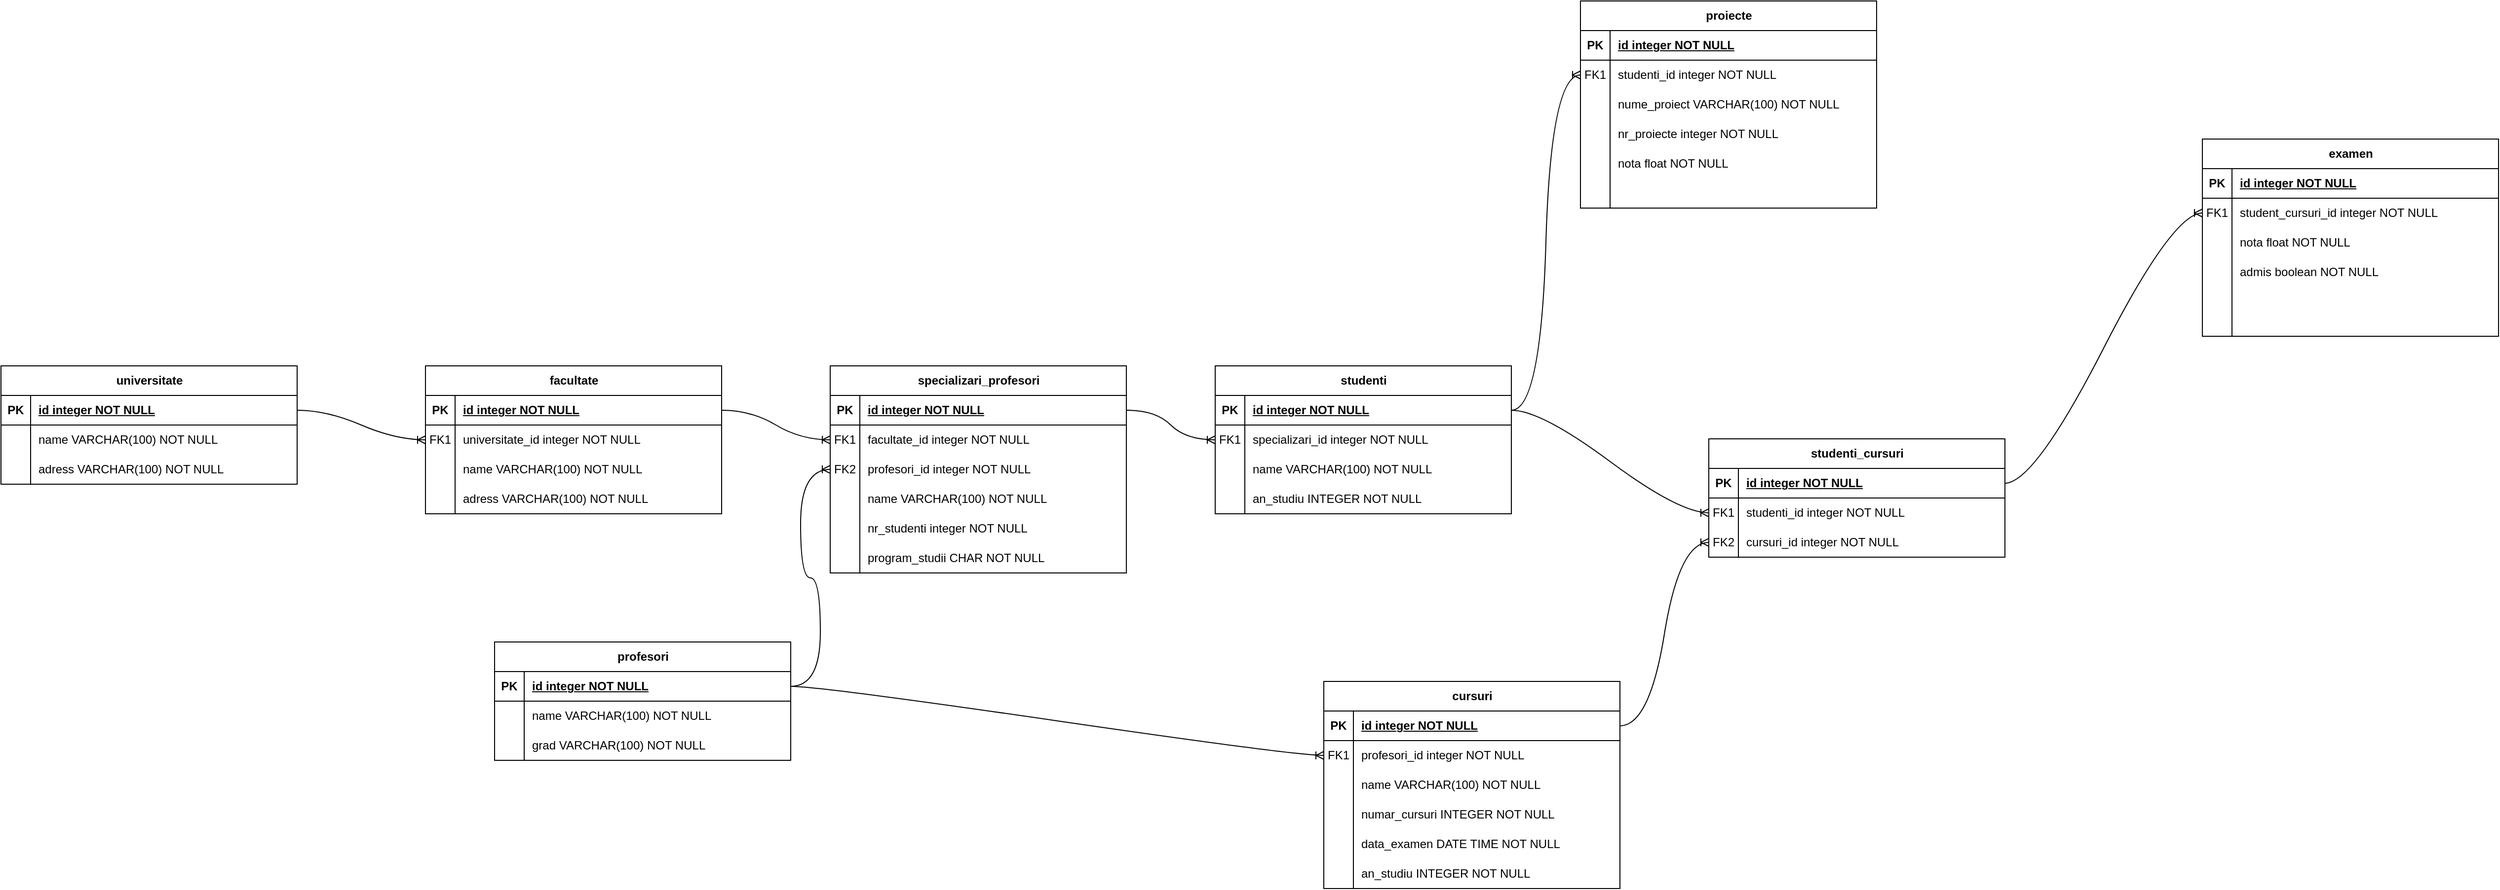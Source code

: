 <mxfile version="22.1.4" type="github">
  <diagram name="Pagină-1" id="HD9la-1w4ieyL6I3qe1o">
    <mxGraphModel dx="2049" dy="1129" grid="1" gridSize="10" guides="1" tooltips="1" connect="1" arrows="1" fold="1" page="1" pageScale="1" pageWidth="827" pageHeight="1169" math="0" shadow="0">
      <root>
        <mxCell id="0" />
        <mxCell id="1" parent="0" />
        <mxCell id="ZjDeJc39Fk4sKMjXlhCJ-14" value="universitate" style="shape=table;startSize=30;container=1;collapsible=1;childLayout=tableLayout;fixedRows=1;rowLines=0;fontStyle=1;align=center;resizeLast=1;html=1;" vertex="1" parent="1">
          <mxGeometry x="80" y="390" width="300" height="120" as="geometry" />
        </mxCell>
        <mxCell id="ZjDeJc39Fk4sKMjXlhCJ-15" value="" style="shape=tableRow;horizontal=0;startSize=0;swimlaneHead=0;swimlaneBody=0;fillColor=none;collapsible=0;dropTarget=0;points=[[0,0.5],[1,0.5]];portConstraint=eastwest;top=0;left=0;right=0;bottom=1;" vertex="1" parent="ZjDeJc39Fk4sKMjXlhCJ-14">
          <mxGeometry y="30" width="300" height="30" as="geometry" />
        </mxCell>
        <mxCell id="ZjDeJc39Fk4sKMjXlhCJ-16" value="PK" style="shape=partialRectangle;connectable=0;fillColor=none;top=0;left=0;bottom=0;right=0;fontStyle=1;overflow=hidden;whiteSpace=wrap;html=1;" vertex="1" parent="ZjDeJc39Fk4sKMjXlhCJ-15">
          <mxGeometry width="30" height="30" as="geometry">
            <mxRectangle width="30" height="30" as="alternateBounds" />
          </mxGeometry>
        </mxCell>
        <mxCell id="ZjDeJc39Fk4sKMjXlhCJ-17" value="id integer NOT NULL" style="shape=partialRectangle;connectable=0;fillColor=none;top=0;left=0;bottom=0;right=0;align=left;spacingLeft=6;fontStyle=5;overflow=hidden;whiteSpace=wrap;html=1;" vertex="1" parent="ZjDeJc39Fk4sKMjXlhCJ-15">
          <mxGeometry x="30" width="270" height="30" as="geometry">
            <mxRectangle width="270" height="30" as="alternateBounds" />
          </mxGeometry>
        </mxCell>
        <mxCell id="ZjDeJc39Fk4sKMjXlhCJ-18" value="" style="shape=tableRow;horizontal=0;startSize=0;swimlaneHead=0;swimlaneBody=0;fillColor=none;collapsible=0;dropTarget=0;points=[[0,0.5],[1,0.5]];portConstraint=eastwest;top=0;left=0;right=0;bottom=0;" vertex="1" parent="ZjDeJc39Fk4sKMjXlhCJ-14">
          <mxGeometry y="60" width="300" height="30" as="geometry" />
        </mxCell>
        <mxCell id="ZjDeJc39Fk4sKMjXlhCJ-19" value="" style="shape=partialRectangle;connectable=0;fillColor=none;top=0;left=0;bottom=0;right=0;editable=1;overflow=hidden;whiteSpace=wrap;html=1;" vertex="1" parent="ZjDeJc39Fk4sKMjXlhCJ-18">
          <mxGeometry width="30" height="30" as="geometry">
            <mxRectangle width="30" height="30" as="alternateBounds" />
          </mxGeometry>
        </mxCell>
        <mxCell id="ZjDeJc39Fk4sKMjXlhCJ-20" value="name VARCHAR(100) NOT NULL" style="shape=partialRectangle;connectable=0;fillColor=none;top=0;left=0;bottom=0;right=0;align=left;spacingLeft=6;overflow=hidden;whiteSpace=wrap;html=1;" vertex="1" parent="ZjDeJc39Fk4sKMjXlhCJ-18">
          <mxGeometry x="30" width="270" height="30" as="geometry">
            <mxRectangle width="270" height="30" as="alternateBounds" />
          </mxGeometry>
        </mxCell>
        <mxCell id="ZjDeJc39Fk4sKMjXlhCJ-21" value="" style="shape=tableRow;horizontal=0;startSize=0;swimlaneHead=0;swimlaneBody=0;fillColor=none;collapsible=0;dropTarget=0;points=[[0,0.5],[1,0.5]];portConstraint=eastwest;top=0;left=0;right=0;bottom=0;" vertex="1" parent="ZjDeJc39Fk4sKMjXlhCJ-14">
          <mxGeometry y="90" width="300" height="30" as="geometry" />
        </mxCell>
        <mxCell id="ZjDeJc39Fk4sKMjXlhCJ-22" value="" style="shape=partialRectangle;connectable=0;fillColor=none;top=0;left=0;bottom=0;right=0;editable=1;overflow=hidden;whiteSpace=wrap;html=1;" vertex="1" parent="ZjDeJc39Fk4sKMjXlhCJ-21">
          <mxGeometry width="30" height="30" as="geometry">
            <mxRectangle width="30" height="30" as="alternateBounds" />
          </mxGeometry>
        </mxCell>
        <mxCell id="ZjDeJc39Fk4sKMjXlhCJ-23" value="adress VARCHAR(100) NOT NULL" style="shape=partialRectangle;connectable=0;fillColor=none;top=0;left=0;bottom=0;right=0;align=left;spacingLeft=6;overflow=hidden;whiteSpace=wrap;html=1;" vertex="1" parent="ZjDeJc39Fk4sKMjXlhCJ-21">
          <mxGeometry x="30" width="270" height="30" as="geometry">
            <mxRectangle width="270" height="30" as="alternateBounds" />
          </mxGeometry>
        </mxCell>
        <mxCell id="ZjDeJc39Fk4sKMjXlhCJ-80" value="facultate" style="shape=table;startSize=30;container=1;collapsible=1;childLayout=tableLayout;fixedRows=1;rowLines=0;fontStyle=1;align=center;resizeLast=1;html=1;" vertex="1" parent="1">
          <mxGeometry x="510" y="390" width="300" height="150" as="geometry" />
        </mxCell>
        <mxCell id="ZjDeJc39Fk4sKMjXlhCJ-81" value="" style="shape=tableRow;horizontal=0;startSize=0;swimlaneHead=0;swimlaneBody=0;fillColor=none;collapsible=0;dropTarget=0;points=[[0,0.5],[1,0.5]];portConstraint=eastwest;top=0;left=0;right=0;bottom=1;" vertex="1" parent="ZjDeJc39Fk4sKMjXlhCJ-80">
          <mxGeometry y="30" width="300" height="30" as="geometry" />
        </mxCell>
        <mxCell id="ZjDeJc39Fk4sKMjXlhCJ-82" value="PK" style="shape=partialRectangle;connectable=0;fillColor=none;top=0;left=0;bottom=0;right=0;fontStyle=1;overflow=hidden;whiteSpace=wrap;html=1;" vertex="1" parent="ZjDeJc39Fk4sKMjXlhCJ-81">
          <mxGeometry width="30" height="30" as="geometry">
            <mxRectangle width="30" height="30" as="alternateBounds" />
          </mxGeometry>
        </mxCell>
        <mxCell id="ZjDeJc39Fk4sKMjXlhCJ-83" value="id integer NOT NULL" style="shape=partialRectangle;connectable=0;fillColor=none;top=0;left=0;bottom=0;right=0;align=left;spacingLeft=6;fontStyle=5;overflow=hidden;whiteSpace=wrap;html=1;" vertex="1" parent="ZjDeJc39Fk4sKMjXlhCJ-81">
          <mxGeometry x="30" width="270" height="30" as="geometry">
            <mxRectangle width="270" height="30" as="alternateBounds" />
          </mxGeometry>
        </mxCell>
        <mxCell id="ZjDeJc39Fk4sKMjXlhCJ-84" value="" style="shape=tableRow;horizontal=0;startSize=0;swimlaneHead=0;swimlaneBody=0;fillColor=none;collapsible=0;dropTarget=0;points=[[0,0.5],[1,0.5]];portConstraint=eastwest;top=0;left=0;right=0;bottom=0;" vertex="1" parent="ZjDeJc39Fk4sKMjXlhCJ-80">
          <mxGeometry y="60" width="300" height="30" as="geometry" />
        </mxCell>
        <mxCell id="ZjDeJc39Fk4sKMjXlhCJ-85" value="FK1" style="shape=partialRectangle;connectable=0;fillColor=none;top=0;left=0;bottom=0;right=0;editable=1;overflow=hidden;whiteSpace=wrap;html=1;" vertex="1" parent="ZjDeJc39Fk4sKMjXlhCJ-84">
          <mxGeometry width="30" height="30" as="geometry">
            <mxRectangle width="30" height="30" as="alternateBounds" />
          </mxGeometry>
        </mxCell>
        <mxCell id="ZjDeJc39Fk4sKMjXlhCJ-86" value="universitate_id integer NOT NULL" style="shape=partialRectangle;connectable=0;fillColor=none;top=0;left=0;bottom=0;right=0;align=left;spacingLeft=6;overflow=hidden;whiteSpace=wrap;html=1;" vertex="1" parent="ZjDeJc39Fk4sKMjXlhCJ-84">
          <mxGeometry x="30" width="270" height="30" as="geometry">
            <mxRectangle width="270" height="30" as="alternateBounds" />
          </mxGeometry>
        </mxCell>
        <mxCell id="ZjDeJc39Fk4sKMjXlhCJ-87" value="" style="shape=tableRow;horizontal=0;startSize=0;swimlaneHead=0;swimlaneBody=0;fillColor=none;collapsible=0;dropTarget=0;points=[[0,0.5],[1,0.5]];portConstraint=eastwest;top=0;left=0;right=0;bottom=0;" vertex="1" parent="ZjDeJc39Fk4sKMjXlhCJ-80">
          <mxGeometry y="90" width="300" height="30" as="geometry" />
        </mxCell>
        <mxCell id="ZjDeJc39Fk4sKMjXlhCJ-88" value="" style="shape=partialRectangle;connectable=0;fillColor=none;top=0;left=0;bottom=0;right=0;editable=1;overflow=hidden;whiteSpace=wrap;html=1;" vertex="1" parent="ZjDeJc39Fk4sKMjXlhCJ-87">
          <mxGeometry width="30" height="30" as="geometry">
            <mxRectangle width="30" height="30" as="alternateBounds" />
          </mxGeometry>
        </mxCell>
        <mxCell id="ZjDeJc39Fk4sKMjXlhCJ-89" value="name VARCHAR(100) NOT NULL" style="shape=partialRectangle;connectable=0;fillColor=none;top=0;left=0;bottom=0;right=0;align=left;spacingLeft=6;overflow=hidden;whiteSpace=wrap;html=1;" vertex="1" parent="ZjDeJc39Fk4sKMjXlhCJ-87">
          <mxGeometry x="30" width="270" height="30" as="geometry">
            <mxRectangle width="270" height="30" as="alternateBounds" />
          </mxGeometry>
        </mxCell>
        <mxCell id="ZjDeJc39Fk4sKMjXlhCJ-90" value="" style="shape=tableRow;horizontal=0;startSize=0;swimlaneHead=0;swimlaneBody=0;fillColor=none;collapsible=0;dropTarget=0;points=[[0,0.5],[1,0.5]];portConstraint=eastwest;top=0;left=0;right=0;bottom=0;" vertex="1" parent="ZjDeJc39Fk4sKMjXlhCJ-80">
          <mxGeometry y="120" width="300" height="30" as="geometry" />
        </mxCell>
        <mxCell id="ZjDeJc39Fk4sKMjXlhCJ-91" value="" style="shape=partialRectangle;connectable=0;fillColor=none;top=0;left=0;bottom=0;right=0;editable=1;overflow=hidden;whiteSpace=wrap;html=1;" vertex="1" parent="ZjDeJc39Fk4sKMjXlhCJ-90">
          <mxGeometry width="30" height="30" as="geometry">
            <mxRectangle width="30" height="30" as="alternateBounds" />
          </mxGeometry>
        </mxCell>
        <mxCell id="ZjDeJc39Fk4sKMjXlhCJ-92" value="adress VARCHAR(100) NOT NULL" style="shape=partialRectangle;connectable=0;fillColor=none;top=0;left=0;bottom=0;right=0;align=left;spacingLeft=6;overflow=hidden;whiteSpace=wrap;html=1;" vertex="1" parent="ZjDeJc39Fk4sKMjXlhCJ-90">
          <mxGeometry x="30" width="270" height="30" as="geometry">
            <mxRectangle width="270" height="30" as="alternateBounds" />
          </mxGeometry>
        </mxCell>
        <mxCell id="ZjDeJc39Fk4sKMjXlhCJ-93" value="specializari_profesori" style="shape=table;startSize=30;container=1;collapsible=1;childLayout=tableLayout;fixedRows=1;rowLines=0;fontStyle=1;align=center;resizeLast=1;html=1;" vertex="1" parent="1">
          <mxGeometry x="920" y="390" width="300" height="210" as="geometry" />
        </mxCell>
        <mxCell id="ZjDeJc39Fk4sKMjXlhCJ-94" value="" style="shape=tableRow;horizontal=0;startSize=0;swimlaneHead=0;swimlaneBody=0;fillColor=none;collapsible=0;dropTarget=0;points=[[0,0.5],[1,0.5]];portConstraint=eastwest;top=0;left=0;right=0;bottom=1;" vertex="1" parent="ZjDeJc39Fk4sKMjXlhCJ-93">
          <mxGeometry y="30" width="300" height="30" as="geometry" />
        </mxCell>
        <mxCell id="ZjDeJc39Fk4sKMjXlhCJ-95" value="PK" style="shape=partialRectangle;connectable=0;fillColor=none;top=0;left=0;bottom=0;right=0;fontStyle=1;overflow=hidden;whiteSpace=wrap;html=1;" vertex="1" parent="ZjDeJc39Fk4sKMjXlhCJ-94">
          <mxGeometry width="30" height="30" as="geometry">
            <mxRectangle width="30" height="30" as="alternateBounds" />
          </mxGeometry>
        </mxCell>
        <mxCell id="ZjDeJc39Fk4sKMjXlhCJ-96" value="id integer NOT NULL" style="shape=partialRectangle;connectable=0;fillColor=none;top=0;left=0;bottom=0;right=0;align=left;spacingLeft=6;fontStyle=5;overflow=hidden;whiteSpace=wrap;html=1;" vertex="1" parent="ZjDeJc39Fk4sKMjXlhCJ-94">
          <mxGeometry x="30" width="270" height="30" as="geometry">
            <mxRectangle width="270" height="30" as="alternateBounds" />
          </mxGeometry>
        </mxCell>
        <mxCell id="ZjDeJc39Fk4sKMjXlhCJ-97" value="" style="shape=tableRow;horizontal=0;startSize=0;swimlaneHead=0;swimlaneBody=0;fillColor=none;collapsible=0;dropTarget=0;points=[[0,0.5],[1,0.5]];portConstraint=eastwest;top=0;left=0;right=0;bottom=0;" vertex="1" parent="ZjDeJc39Fk4sKMjXlhCJ-93">
          <mxGeometry y="60" width="300" height="30" as="geometry" />
        </mxCell>
        <mxCell id="ZjDeJc39Fk4sKMjXlhCJ-98" value="FK1" style="shape=partialRectangle;connectable=0;fillColor=none;top=0;left=0;bottom=0;right=0;editable=1;overflow=hidden;whiteSpace=wrap;html=1;" vertex="1" parent="ZjDeJc39Fk4sKMjXlhCJ-97">
          <mxGeometry width="30" height="30" as="geometry">
            <mxRectangle width="30" height="30" as="alternateBounds" />
          </mxGeometry>
        </mxCell>
        <mxCell id="ZjDeJc39Fk4sKMjXlhCJ-99" value="facultate_id integer NOT NULL" style="shape=partialRectangle;connectable=0;fillColor=none;top=0;left=0;bottom=0;right=0;align=left;spacingLeft=6;overflow=hidden;whiteSpace=wrap;html=1;" vertex="1" parent="ZjDeJc39Fk4sKMjXlhCJ-97">
          <mxGeometry x="30" width="270" height="30" as="geometry">
            <mxRectangle width="270" height="30" as="alternateBounds" />
          </mxGeometry>
        </mxCell>
        <mxCell id="ZjDeJc39Fk4sKMjXlhCJ-100" value="" style="shape=tableRow;horizontal=0;startSize=0;swimlaneHead=0;swimlaneBody=0;fillColor=none;collapsible=0;dropTarget=0;points=[[0,0.5],[1,0.5]];portConstraint=eastwest;top=0;left=0;right=0;bottom=0;" vertex="1" parent="ZjDeJc39Fk4sKMjXlhCJ-93">
          <mxGeometry y="90" width="300" height="30" as="geometry" />
        </mxCell>
        <mxCell id="ZjDeJc39Fk4sKMjXlhCJ-101" value="FK2" style="shape=partialRectangle;connectable=0;fillColor=none;top=0;left=0;bottom=0;right=0;editable=1;overflow=hidden;whiteSpace=wrap;html=1;" vertex="1" parent="ZjDeJc39Fk4sKMjXlhCJ-100">
          <mxGeometry width="30" height="30" as="geometry">
            <mxRectangle width="30" height="30" as="alternateBounds" />
          </mxGeometry>
        </mxCell>
        <mxCell id="ZjDeJc39Fk4sKMjXlhCJ-102" value="profesori_id integer NOT NULL" style="shape=partialRectangle;connectable=0;fillColor=none;top=0;left=0;bottom=0;right=0;align=left;spacingLeft=6;overflow=hidden;whiteSpace=wrap;html=1;" vertex="1" parent="ZjDeJc39Fk4sKMjXlhCJ-100">
          <mxGeometry x="30" width="270" height="30" as="geometry">
            <mxRectangle width="270" height="30" as="alternateBounds" />
          </mxGeometry>
        </mxCell>
        <mxCell id="ZjDeJc39Fk4sKMjXlhCJ-103" value="" style="shape=tableRow;horizontal=0;startSize=0;swimlaneHead=0;swimlaneBody=0;fillColor=none;collapsible=0;dropTarget=0;points=[[0,0.5],[1,0.5]];portConstraint=eastwest;top=0;left=0;right=0;bottom=0;" vertex="1" parent="ZjDeJc39Fk4sKMjXlhCJ-93">
          <mxGeometry y="120" width="300" height="30" as="geometry" />
        </mxCell>
        <mxCell id="ZjDeJc39Fk4sKMjXlhCJ-104" value="" style="shape=partialRectangle;connectable=0;fillColor=none;top=0;left=0;bottom=0;right=0;editable=1;overflow=hidden;whiteSpace=wrap;html=1;" vertex="1" parent="ZjDeJc39Fk4sKMjXlhCJ-103">
          <mxGeometry width="30" height="30" as="geometry">
            <mxRectangle width="30" height="30" as="alternateBounds" />
          </mxGeometry>
        </mxCell>
        <mxCell id="ZjDeJc39Fk4sKMjXlhCJ-105" value="name VARCHAR(100) NOT NULL" style="shape=partialRectangle;connectable=0;fillColor=none;top=0;left=0;bottom=0;right=0;align=left;spacingLeft=6;overflow=hidden;whiteSpace=wrap;html=1;" vertex="1" parent="ZjDeJc39Fk4sKMjXlhCJ-103">
          <mxGeometry x="30" width="270" height="30" as="geometry">
            <mxRectangle width="270" height="30" as="alternateBounds" />
          </mxGeometry>
        </mxCell>
        <mxCell id="ZjDeJc39Fk4sKMjXlhCJ-106" value="" style="shape=tableRow;horizontal=0;startSize=0;swimlaneHead=0;swimlaneBody=0;fillColor=none;collapsible=0;dropTarget=0;points=[[0,0.5],[1,0.5]];portConstraint=eastwest;top=0;left=0;right=0;bottom=0;" vertex="1" parent="ZjDeJc39Fk4sKMjXlhCJ-93">
          <mxGeometry y="150" width="300" height="30" as="geometry" />
        </mxCell>
        <mxCell id="ZjDeJc39Fk4sKMjXlhCJ-107" value="" style="shape=partialRectangle;connectable=0;fillColor=none;top=0;left=0;bottom=0;right=0;editable=1;overflow=hidden;whiteSpace=wrap;html=1;" vertex="1" parent="ZjDeJc39Fk4sKMjXlhCJ-106">
          <mxGeometry width="30" height="30" as="geometry">
            <mxRectangle width="30" height="30" as="alternateBounds" />
          </mxGeometry>
        </mxCell>
        <mxCell id="ZjDeJc39Fk4sKMjXlhCJ-108" value="nr_studenti integer NOT NULL" style="shape=partialRectangle;connectable=0;fillColor=none;top=0;left=0;bottom=0;right=0;align=left;spacingLeft=6;overflow=hidden;whiteSpace=wrap;html=1;" vertex="1" parent="ZjDeJc39Fk4sKMjXlhCJ-106">
          <mxGeometry x="30" width="270" height="30" as="geometry">
            <mxRectangle width="270" height="30" as="alternateBounds" />
          </mxGeometry>
        </mxCell>
        <mxCell id="ZjDeJc39Fk4sKMjXlhCJ-149" value="" style="shape=tableRow;horizontal=0;startSize=0;swimlaneHead=0;swimlaneBody=0;fillColor=none;collapsible=0;dropTarget=0;points=[[0,0.5],[1,0.5]];portConstraint=eastwest;top=0;left=0;right=0;bottom=0;" vertex="1" parent="ZjDeJc39Fk4sKMjXlhCJ-93">
          <mxGeometry y="180" width="300" height="30" as="geometry" />
        </mxCell>
        <mxCell id="ZjDeJc39Fk4sKMjXlhCJ-150" value="" style="shape=partialRectangle;connectable=0;fillColor=none;top=0;left=0;bottom=0;right=0;editable=1;overflow=hidden;whiteSpace=wrap;html=1;" vertex="1" parent="ZjDeJc39Fk4sKMjXlhCJ-149">
          <mxGeometry width="30" height="30" as="geometry">
            <mxRectangle width="30" height="30" as="alternateBounds" />
          </mxGeometry>
        </mxCell>
        <mxCell id="ZjDeJc39Fk4sKMjXlhCJ-151" value="program_studii CHAR NOT NULL" style="shape=partialRectangle;connectable=0;fillColor=none;top=0;left=0;bottom=0;right=0;align=left;spacingLeft=6;overflow=hidden;whiteSpace=wrap;html=1;" vertex="1" parent="ZjDeJc39Fk4sKMjXlhCJ-149">
          <mxGeometry x="30" width="270" height="30" as="geometry">
            <mxRectangle width="270" height="30" as="alternateBounds" />
          </mxGeometry>
        </mxCell>
        <mxCell id="ZjDeJc39Fk4sKMjXlhCJ-110" value="profesori" style="shape=table;startSize=30;container=1;collapsible=1;childLayout=tableLayout;fixedRows=1;rowLines=0;fontStyle=1;align=center;resizeLast=1;html=1;" vertex="1" parent="1">
          <mxGeometry x="580" y="670" width="300" height="120" as="geometry" />
        </mxCell>
        <mxCell id="ZjDeJc39Fk4sKMjXlhCJ-111" value="" style="shape=tableRow;horizontal=0;startSize=0;swimlaneHead=0;swimlaneBody=0;fillColor=none;collapsible=0;dropTarget=0;points=[[0,0.5],[1,0.5]];portConstraint=eastwest;top=0;left=0;right=0;bottom=1;" vertex="1" parent="ZjDeJc39Fk4sKMjXlhCJ-110">
          <mxGeometry y="30" width="300" height="30" as="geometry" />
        </mxCell>
        <mxCell id="ZjDeJc39Fk4sKMjXlhCJ-112" value="PK" style="shape=partialRectangle;connectable=0;fillColor=none;top=0;left=0;bottom=0;right=0;fontStyle=1;overflow=hidden;whiteSpace=wrap;html=1;" vertex="1" parent="ZjDeJc39Fk4sKMjXlhCJ-111">
          <mxGeometry width="30" height="30" as="geometry">
            <mxRectangle width="30" height="30" as="alternateBounds" />
          </mxGeometry>
        </mxCell>
        <mxCell id="ZjDeJc39Fk4sKMjXlhCJ-113" value="id integer NOT NULL" style="shape=partialRectangle;connectable=0;fillColor=none;top=0;left=0;bottom=0;right=0;align=left;spacingLeft=6;fontStyle=5;overflow=hidden;whiteSpace=wrap;html=1;" vertex="1" parent="ZjDeJc39Fk4sKMjXlhCJ-111">
          <mxGeometry x="30" width="270" height="30" as="geometry">
            <mxRectangle width="270" height="30" as="alternateBounds" />
          </mxGeometry>
        </mxCell>
        <mxCell id="ZjDeJc39Fk4sKMjXlhCJ-117" value="" style="shape=tableRow;horizontal=0;startSize=0;swimlaneHead=0;swimlaneBody=0;fillColor=none;collapsible=0;dropTarget=0;points=[[0,0.5],[1,0.5]];portConstraint=eastwest;top=0;left=0;right=0;bottom=0;" vertex="1" parent="ZjDeJc39Fk4sKMjXlhCJ-110">
          <mxGeometry y="60" width="300" height="30" as="geometry" />
        </mxCell>
        <mxCell id="ZjDeJc39Fk4sKMjXlhCJ-118" value="" style="shape=partialRectangle;connectable=0;fillColor=none;top=0;left=0;bottom=0;right=0;editable=1;overflow=hidden;whiteSpace=wrap;html=1;" vertex="1" parent="ZjDeJc39Fk4sKMjXlhCJ-117">
          <mxGeometry width="30" height="30" as="geometry">
            <mxRectangle width="30" height="30" as="alternateBounds" />
          </mxGeometry>
        </mxCell>
        <mxCell id="ZjDeJc39Fk4sKMjXlhCJ-119" value="name VARCHAR(100) NOT NULL" style="shape=partialRectangle;connectable=0;fillColor=none;top=0;left=0;bottom=0;right=0;align=left;spacingLeft=6;overflow=hidden;whiteSpace=wrap;html=1;" vertex="1" parent="ZjDeJc39Fk4sKMjXlhCJ-117">
          <mxGeometry x="30" width="270" height="30" as="geometry">
            <mxRectangle width="270" height="30" as="alternateBounds" />
          </mxGeometry>
        </mxCell>
        <mxCell id="ZjDeJc39Fk4sKMjXlhCJ-126" value="" style="shape=tableRow;horizontal=0;startSize=0;swimlaneHead=0;swimlaneBody=0;fillColor=none;collapsible=0;dropTarget=0;points=[[0,0.5],[1,0.5]];portConstraint=eastwest;top=0;left=0;right=0;bottom=0;" vertex="1" parent="ZjDeJc39Fk4sKMjXlhCJ-110">
          <mxGeometry y="90" width="300" height="30" as="geometry" />
        </mxCell>
        <mxCell id="ZjDeJc39Fk4sKMjXlhCJ-127" value="" style="shape=partialRectangle;connectable=0;fillColor=none;top=0;left=0;bottom=0;right=0;editable=1;overflow=hidden;whiteSpace=wrap;html=1;" vertex="1" parent="ZjDeJc39Fk4sKMjXlhCJ-126">
          <mxGeometry width="30" height="30" as="geometry">
            <mxRectangle width="30" height="30" as="alternateBounds" />
          </mxGeometry>
        </mxCell>
        <mxCell id="ZjDeJc39Fk4sKMjXlhCJ-128" value="grad VARCHAR(100) NOT NULL" style="shape=partialRectangle;connectable=0;fillColor=none;top=0;left=0;bottom=0;right=0;align=left;spacingLeft=6;overflow=hidden;whiteSpace=wrap;html=1;" vertex="1" parent="ZjDeJc39Fk4sKMjXlhCJ-126">
          <mxGeometry x="30" width="270" height="30" as="geometry">
            <mxRectangle width="270" height="30" as="alternateBounds" />
          </mxGeometry>
        </mxCell>
        <mxCell id="ZjDeJc39Fk4sKMjXlhCJ-129" value="studenti" style="shape=table;startSize=30;container=1;collapsible=1;childLayout=tableLayout;fixedRows=1;rowLines=0;fontStyle=1;align=center;resizeLast=1;html=1;" vertex="1" parent="1">
          <mxGeometry x="1310" y="390" width="300" height="150" as="geometry" />
        </mxCell>
        <mxCell id="ZjDeJc39Fk4sKMjXlhCJ-130" value="" style="shape=tableRow;horizontal=0;startSize=0;swimlaneHead=0;swimlaneBody=0;fillColor=none;collapsible=0;dropTarget=0;points=[[0,0.5],[1,0.5]];portConstraint=eastwest;top=0;left=0;right=0;bottom=1;" vertex="1" parent="ZjDeJc39Fk4sKMjXlhCJ-129">
          <mxGeometry y="30" width="300" height="30" as="geometry" />
        </mxCell>
        <mxCell id="ZjDeJc39Fk4sKMjXlhCJ-131" value="PK" style="shape=partialRectangle;connectable=0;fillColor=none;top=0;left=0;bottom=0;right=0;fontStyle=1;overflow=hidden;whiteSpace=wrap;html=1;" vertex="1" parent="ZjDeJc39Fk4sKMjXlhCJ-130">
          <mxGeometry width="30" height="30" as="geometry">
            <mxRectangle width="30" height="30" as="alternateBounds" />
          </mxGeometry>
        </mxCell>
        <mxCell id="ZjDeJc39Fk4sKMjXlhCJ-132" value="id integer NOT NULL" style="shape=partialRectangle;connectable=0;fillColor=none;top=0;left=0;bottom=0;right=0;align=left;spacingLeft=6;fontStyle=5;overflow=hidden;whiteSpace=wrap;html=1;" vertex="1" parent="ZjDeJc39Fk4sKMjXlhCJ-130">
          <mxGeometry x="30" width="270" height="30" as="geometry">
            <mxRectangle width="270" height="30" as="alternateBounds" />
          </mxGeometry>
        </mxCell>
        <mxCell id="ZjDeJc39Fk4sKMjXlhCJ-133" value="" style="shape=tableRow;horizontal=0;startSize=0;swimlaneHead=0;swimlaneBody=0;fillColor=none;collapsible=0;dropTarget=0;points=[[0,0.5],[1,0.5]];portConstraint=eastwest;top=0;left=0;right=0;bottom=0;" vertex="1" parent="ZjDeJc39Fk4sKMjXlhCJ-129">
          <mxGeometry y="60" width="300" height="30" as="geometry" />
        </mxCell>
        <mxCell id="ZjDeJc39Fk4sKMjXlhCJ-134" value="FK1" style="shape=partialRectangle;connectable=0;fillColor=none;top=0;left=0;bottom=0;right=0;editable=1;overflow=hidden;whiteSpace=wrap;html=1;" vertex="1" parent="ZjDeJc39Fk4sKMjXlhCJ-133">
          <mxGeometry width="30" height="30" as="geometry">
            <mxRectangle width="30" height="30" as="alternateBounds" />
          </mxGeometry>
        </mxCell>
        <mxCell id="ZjDeJc39Fk4sKMjXlhCJ-135" value="specializari_id integer NOT NULL" style="shape=partialRectangle;connectable=0;fillColor=none;top=0;left=0;bottom=0;right=0;align=left;spacingLeft=6;overflow=hidden;whiteSpace=wrap;html=1;" vertex="1" parent="ZjDeJc39Fk4sKMjXlhCJ-133">
          <mxGeometry x="30" width="270" height="30" as="geometry">
            <mxRectangle width="270" height="30" as="alternateBounds" />
          </mxGeometry>
        </mxCell>
        <mxCell id="ZjDeJc39Fk4sKMjXlhCJ-139" value="" style="shape=tableRow;horizontal=0;startSize=0;swimlaneHead=0;swimlaneBody=0;fillColor=none;collapsible=0;dropTarget=0;points=[[0,0.5],[1,0.5]];portConstraint=eastwest;top=0;left=0;right=0;bottom=0;" vertex="1" parent="ZjDeJc39Fk4sKMjXlhCJ-129">
          <mxGeometry y="90" width="300" height="30" as="geometry" />
        </mxCell>
        <mxCell id="ZjDeJc39Fk4sKMjXlhCJ-140" value="" style="shape=partialRectangle;connectable=0;fillColor=none;top=0;left=0;bottom=0;right=0;editable=1;overflow=hidden;whiteSpace=wrap;html=1;" vertex="1" parent="ZjDeJc39Fk4sKMjXlhCJ-139">
          <mxGeometry width="30" height="30" as="geometry">
            <mxRectangle width="30" height="30" as="alternateBounds" />
          </mxGeometry>
        </mxCell>
        <mxCell id="ZjDeJc39Fk4sKMjXlhCJ-141" value="name VARCHAR(100) NOT NULL" style="shape=partialRectangle;connectable=0;fillColor=none;top=0;left=0;bottom=0;right=0;align=left;spacingLeft=6;overflow=hidden;whiteSpace=wrap;html=1;" vertex="1" parent="ZjDeJc39Fk4sKMjXlhCJ-139">
          <mxGeometry x="30" width="270" height="30" as="geometry">
            <mxRectangle width="270" height="30" as="alternateBounds" />
          </mxGeometry>
        </mxCell>
        <mxCell id="ZjDeJc39Fk4sKMjXlhCJ-168" value="" style="shape=tableRow;horizontal=0;startSize=0;swimlaneHead=0;swimlaneBody=0;fillColor=none;collapsible=0;dropTarget=0;points=[[0,0.5],[1,0.5]];portConstraint=eastwest;top=0;left=0;right=0;bottom=0;" vertex="1" parent="ZjDeJc39Fk4sKMjXlhCJ-129">
          <mxGeometry y="120" width="300" height="30" as="geometry" />
        </mxCell>
        <mxCell id="ZjDeJc39Fk4sKMjXlhCJ-169" value="" style="shape=partialRectangle;connectable=0;fillColor=none;top=0;left=0;bottom=0;right=0;editable=1;overflow=hidden;whiteSpace=wrap;html=1;" vertex="1" parent="ZjDeJc39Fk4sKMjXlhCJ-168">
          <mxGeometry width="30" height="30" as="geometry">
            <mxRectangle width="30" height="30" as="alternateBounds" />
          </mxGeometry>
        </mxCell>
        <mxCell id="ZjDeJc39Fk4sKMjXlhCJ-170" value="an_studiu INTEGER NOT NULL" style="shape=partialRectangle;connectable=0;fillColor=none;top=0;left=0;bottom=0;right=0;align=left;spacingLeft=6;overflow=hidden;whiteSpace=wrap;html=1;" vertex="1" parent="ZjDeJc39Fk4sKMjXlhCJ-168">
          <mxGeometry x="30" width="270" height="30" as="geometry">
            <mxRectangle width="270" height="30" as="alternateBounds" />
          </mxGeometry>
        </mxCell>
        <mxCell id="ZjDeJc39Fk4sKMjXlhCJ-171" value="studenti_cursuri" style="shape=table;startSize=30;container=1;collapsible=1;childLayout=tableLayout;fixedRows=1;rowLines=0;fontStyle=1;align=center;resizeLast=1;html=1;" vertex="1" parent="1">
          <mxGeometry x="1810" y="464" width="300" height="120" as="geometry" />
        </mxCell>
        <mxCell id="ZjDeJc39Fk4sKMjXlhCJ-172" value="" style="shape=tableRow;horizontal=0;startSize=0;swimlaneHead=0;swimlaneBody=0;fillColor=none;collapsible=0;dropTarget=0;points=[[0,0.5],[1,0.5]];portConstraint=eastwest;top=0;left=0;right=0;bottom=1;" vertex="1" parent="ZjDeJc39Fk4sKMjXlhCJ-171">
          <mxGeometry y="30" width="300" height="30" as="geometry" />
        </mxCell>
        <mxCell id="ZjDeJc39Fk4sKMjXlhCJ-173" value="PK" style="shape=partialRectangle;connectable=0;fillColor=none;top=0;left=0;bottom=0;right=0;fontStyle=1;overflow=hidden;whiteSpace=wrap;html=1;" vertex="1" parent="ZjDeJc39Fk4sKMjXlhCJ-172">
          <mxGeometry width="30" height="30" as="geometry">
            <mxRectangle width="30" height="30" as="alternateBounds" />
          </mxGeometry>
        </mxCell>
        <mxCell id="ZjDeJc39Fk4sKMjXlhCJ-174" value="id integer NOT NULL" style="shape=partialRectangle;connectable=0;fillColor=none;top=0;left=0;bottom=0;right=0;align=left;spacingLeft=6;fontStyle=5;overflow=hidden;whiteSpace=wrap;html=1;" vertex="1" parent="ZjDeJc39Fk4sKMjXlhCJ-172">
          <mxGeometry x="30" width="270" height="30" as="geometry">
            <mxRectangle width="270" height="30" as="alternateBounds" />
          </mxGeometry>
        </mxCell>
        <mxCell id="ZjDeJc39Fk4sKMjXlhCJ-175" value="" style="shape=tableRow;horizontal=0;startSize=0;swimlaneHead=0;swimlaneBody=0;fillColor=none;collapsible=0;dropTarget=0;points=[[0,0.5],[1,0.5]];portConstraint=eastwest;top=0;left=0;right=0;bottom=0;" vertex="1" parent="ZjDeJc39Fk4sKMjXlhCJ-171">
          <mxGeometry y="60" width="300" height="30" as="geometry" />
        </mxCell>
        <mxCell id="ZjDeJc39Fk4sKMjXlhCJ-176" value="FK1" style="shape=partialRectangle;connectable=0;fillColor=none;top=0;left=0;bottom=0;right=0;editable=1;overflow=hidden;whiteSpace=wrap;html=1;" vertex="1" parent="ZjDeJc39Fk4sKMjXlhCJ-175">
          <mxGeometry width="30" height="30" as="geometry">
            <mxRectangle width="30" height="30" as="alternateBounds" />
          </mxGeometry>
        </mxCell>
        <mxCell id="ZjDeJc39Fk4sKMjXlhCJ-177" value="studenti_id integer NOT NULL" style="shape=partialRectangle;connectable=0;fillColor=none;top=0;left=0;bottom=0;right=0;align=left;spacingLeft=6;overflow=hidden;whiteSpace=wrap;html=1;" vertex="1" parent="ZjDeJc39Fk4sKMjXlhCJ-175">
          <mxGeometry x="30" width="270" height="30" as="geometry">
            <mxRectangle width="270" height="30" as="alternateBounds" />
          </mxGeometry>
        </mxCell>
        <mxCell id="ZjDeJc39Fk4sKMjXlhCJ-178" value="" style="shape=tableRow;horizontal=0;startSize=0;swimlaneHead=0;swimlaneBody=0;fillColor=none;collapsible=0;dropTarget=0;points=[[0,0.5],[1,0.5]];portConstraint=eastwest;top=0;left=0;right=0;bottom=0;" vertex="1" parent="ZjDeJc39Fk4sKMjXlhCJ-171">
          <mxGeometry y="90" width="300" height="30" as="geometry" />
        </mxCell>
        <mxCell id="ZjDeJc39Fk4sKMjXlhCJ-179" value="FK2" style="shape=partialRectangle;connectable=0;fillColor=none;top=0;left=0;bottom=0;right=0;editable=1;overflow=hidden;whiteSpace=wrap;html=1;" vertex="1" parent="ZjDeJc39Fk4sKMjXlhCJ-178">
          <mxGeometry width="30" height="30" as="geometry">
            <mxRectangle width="30" height="30" as="alternateBounds" />
          </mxGeometry>
        </mxCell>
        <mxCell id="ZjDeJc39Fk4sKMjXlhCJ-180" value="cursuri_id integer NOT NULL" style="shape=partialRectangle;connectable=0;fillColor=none;top=0;left=0;bottom=0;right=0;align=left;spacingLeft=6;overflow=hidden;whiteSpace=wrap;html=1;" vertex="1" parent="ZjDeJc39Fk4sKMjXlhCJ-178">
          <mxGeometry x="30" width="270" height="30" as="geometry">
            <mxRectangle width="270" height="30" as="alternateBounds" />
          </mxGeometry>
        </mxCell>
        <mxCell id="ZjDeJc39Fk4sKMjXlhCJ-190" value="cursuri" style="shape=table;startSize=30;container=1;collapsible=1;childLayout=tableLayout;fixedRows=1;rowLines=0;fontStyle=1;align=center;resizeLast=1;html=1;" vertex="1" parent="1">
          <mxGeometry x="1420" y="710" width="300" height="210" as="geometry" />
        </mxCell>
        <mxCell id="ZjDeJc39Fk4sKMjXlhCJ-191" value="" style="shape=tableRow;horizontal=0;startSize=0;swimlaneHead=0;swimlaneBody=0;fillColor=none;collapsible=0;dropTarget=0;points=[[0,0.5],[1,0.5]];portConstraint=eastwest;top=0;left=0;right=0;bottom=1;" vertex="1" parent="ZjDeJc39Fk4sKMjXlhCJ-190">
          <mxGeometry y="30" width="300" height="30" as="geometry" />
        </mxCell>
        <mxCell id="ZjDeJc39Fk4sKMjXlhCJ-192" value="PK" style="shape=partialRectangle;connectable=0;fillColor=none;top=0;left=0;bottom=0;right=0;fontStyle=1;overflow=hidden;whiteSpace=wrap;html=1;" vertex="1" parent="ZjDeJc39Fk4sKMjXlhCJ-191">
          <mxGeometry width="30" height="30" as="geometry">
            <mxRectangle width="30" height="30" as="alternateBounds" />
          </mxGeometry>
        </mxCell>
        <mxCell id="ZjDeJc39Fk4sKMjXlhCJ-193" value="id integer NOT NULL" style="shape=partialRectangle;connectable=0;fillColor=none;top=0;left=0;bottom=0;right=0;align=left;spacingLeft=6;fontStyle=5;overflow=hidden;whiteSpace=wrap;html=1;" vertex="1" parent="ZjDeJc39Fk4sKMjXlhCJ-191">
          <mxGeometry x="30" width="270" height="30" as="geometry">
            <mxRectangle width="270" height="30" as="alternateBounds" />
          </mxGeometry>
        </mxCell>
        <mxCell id="ZjDeJc39Fk4sKMjXlhCJ-197" value="" style="shape=tableRow;horizontal=0;startSize=0;swimlaneHead=0;swimlaneBody=0;fillColor=none;collapsible=0;dropTarget=0;points=[[0,0.5],[1,0.5]];portConstraint=eastwest;top=0;left=0;right=0;bottom=0;" vertex="1" parent="ZjDeJc39Fk4sKMjXlhCJ-190">
          <mxGeometry y="60" width="300" height="30" as="geometry" />
        </mxCell>
        <mxCell id="ZjDeJc39Fk4sKMjXlhCJ-198" value="FK1" style="shape=partialRectangle;connectable=0;fillColor=none;top=0;left=0;bottom=0;right=0;editable=1;overflow=hidden;whiteSpace=wrap;html=1;" vertex="1" parent="ZjDeJc39Fk4sKMjXlhCJ-197">
          <mxGeometry width="30" height="30" as="geometry">
            <mxRectangle width="30" height="30" as="alternateBounds" />
          </mxGeometry>
        </mxCell>
        <mxCell id="ZjDeJc39Fk4sKMjXlhCJ-199" value="profesori_id integer NOT NULL" style="shape=partialRectangle;connectable=0;fillColor=none;top=0;left=0;bottom=0;right=0;align=left;spacingLeft=6;overflow=hidden;whiteSpace=wrap;html=1;" vertex="1" parent="ZjDeJc39Fk4sKMjXlhCJ-197">
          <mxGeometry x="30" width="270" height="30" as="geometry">
            <mxRectangle width="270" height="30" as="alternateBounds" />
          </mxGeometry>
        </mxCell>
        <mxCell id="ZjDeJc39Fk4sKMjXlhCJ-200" value="" style="shape=tableRow;horizontal=0;startSize=0;swimlaneHead=0;swimlaneBody=0;fillColor=none;collapsible=0;dropTarget=0;points=[[0,0.5],[1,0.5]];portConstraint=eastwest;top=0;left=0;right=0;bottom=0;" vertex="1" parent="ZjDeJc39Fk4sKMjXlhCJ-190">
          <mxGeometry y="90" width="300" height="30" as="geometry" />
        </mxCell>
        <mxCell id="ZjDeJc39Fk4sKMjXlhCJ-201" value="" style="shape=partialRectangle;connectable=0;fillColor=none;top=0;left=0;bottom=0;right=0;editable=1;overflow=hidden;whiteSpace=wrap;html=1;" vertex="1" parent="ZjDeJc39Fk4sKMjXlhCJ-200">
          <mxGeometry width="30" height="30" as="geometry">
            <mxRectangle width="30" height="30" as="alternateBounds" />
          </mxGeometry>
        </mxCell>
        <mxCell id="ZjDeJc39Fk4sKMjXlhCJ-202" value="name VARCHAR(100) NOT NULL" style="shape=partialRectangle;connectable=0;fillColor=none;top=0;left=0;bottom=0;right=0;align=left;spacingLeft=6;overflow=hidden;whiteSpace=wrap;html=1;" vertex="1" parent="ZjDeJc39Fk4sKMjXlhCJ-200">
          <mxGeometry x="30" width="270" height="30" as="geometry">
            <mxRectangle width="270" height="30" as="alternateBounds" />
          </mxGeometry>
        </mxCell>
        <mxCell id="ZjDeJc39Fk4sKMjXlhCJ-203" value="" style="shape=tableRow;horizontal=0;startSize=0;swimlaneHead=0;swimlaneBody=0;fillColor=none;collapsible=0;dropTarget=0;points=[[0,0.5],[1,0.5]];portConstraint=eastwest;top=0;left=0;right=0;bottom=0;" vertex="1" parent="ZjDeJc39Fk4sKMjXlhCJ-190">
          <mxGeometry y="120" width="300" height="30" as="geometry" />
        </mxCell>
        <mxCell id="ZjDeJc39Fk4sKMjXlhCJ-204" value="" style="shape=partialRectangle;connectable=0;fillColor=none;top=0;left=0;bottom=0;right=0;editable=1;overflow=hidden;whiteSpace=wrap;html=1;" vertex="1" parent="ZjDeJc39Fk4sKMjXlhCJ-203">
          <mxGeometry width="30" height="30" as="geometry">
            <mxRectangle width="30" height="30" as="alternateBounds" />
          </mxGeometry>
        </mxCell>
        <mxCell id="ZjDeJc39Fk4sKMjXlhCJ-205" value="numar_cursuri INTEGER NOT NULL" style="shape=partialRectangle;connectable=0;fillColor=none;top=0;left=0;bottom=0;right=0;align=left;spacingLeft=6;overflow=hidden;whiteSpace=wrap;html=1;" vertex="1" parent="ZjDeJc39Fk4sKMjXlhCJ-203">
          <mxGeometry x="30" width="270" height="30" as="geometry">
            <mxRectangle width="270" height="30" as="alternateBounds" />
          </mxGeometry>
        </mxCell>
        <mxCell id="ZjDeJc39Fk4sKMjXlhCJ-206" value="" style="shape=tableRow;horizontal=0;startSize=0;swimlaneHead=0;swimlaneBody=0;fillColor=none;collapsible=0;dropTarget=0;points=[[0,0.5],[1,0.5]];portConstraint=eastwest;top=0;left=0;right=0;bottom=0;" vertex="1" parent="ZjDeJc39Fk4sKMjXlhCJ-190">
          <mxGeometry y="150" width="300" height="30" as="geometry" />
        </mxCell>
        <mxCell id="ZjDeJc39Fk4sKMjXlhCJ-207" value="" style="shape=partialRectangle;connectable=0;fillColor=none;top=0;left=0;bottom=0;right=0;editable=1;overflow=hidden;whiteSpace=wrap;html=1;" vertex="1" parent="ZjDeJc39Fk4sKMjXlhCJ-206">
          <mxGeometry width="30" height="30" as="geometry">
            <mxRectangle width="30" height="30" as="alternateBounds" />
          </mxGeometry>
        </mxCell>
        <mxCell id="ZjDeJc39Fk4sKMjXlhCJ-208" value="data_examen DATE TIME NOT NULL" style="shape=partialRectangle;connectable=0;fillColor=none;top=0;left=0;bottom=0;right=0;align=left;spacingLeft=6;overflow=hidden;whiteSpace=wrap;html=1;" vertex="1" parent="ZjDeJc39Fk4sKMjXlhCJ-206">
          <mxGeometry x="30" width="270" height="30" as="geometry">
            <mxRectangle width="270" height="30" as="alternateBounds" />
          </mxGeometry>
        </mxCell>
        <mxCell id="ZjDeJc39Fk4sKMjXlhCJ-209" value="" style="shape=tableRow;horizontal=0;startSize=0;swimlaneHead=0;swimlaneBody=0;fillColor=none;collapsible=0;dropTarget=0;points=[[0,0.5],[1,0.5]];portConstraint=eastwest;top=0;left=0;right=0;bottom=0;" vertex="1" parent="ZjDeJc39Fk4sKMjXlhCJ-190">
          <mxGeometry y="180" width="300" height="30" as="geometry" />
        </mxCell>
        <mxCell id="ZjDeJc39Fk4sKMjXlhCJ-210" value="" style="shape=partialRectangle;connectable=0;fillColor=none;top=0;left=0;bottom=0;right=0;editable=1;overflow=hidden;whiteSpace=wrap;html=1;" vertex="1" parent="ZjDeJc39Fk4sKMjXlhCJ-209">
          <mxGeometry width="30" height="30" as="geometry">
            <mxRectangle width="30" height="30" as="alternateBounds" />
          </mxGeometry>
        </mxCell>
        <mxCell id="ZjDeJc39Fk4sKMjXlhCJ-211" value="an_studiu INTEGER NOT NULL" style="shape=partialRectangle;connectable=0;fillColor=none;top=0;left=0;bottom=0;right=0;align=left;spacingLeft=6;overflow=hidden;whiteSpace=wrap;html=1;" vertex="1" parent="ZjDeJc39Fk4sKMjXlhCJ-209">
          <mxGeometry x="30" width="270" height="30" as="geometry">
            <mxRectangle width="270" height="30" as="alternateBounds" />
          </mxGeometry>
        </mxCell>
        <mxCell id="ZjDeJc39Fk4sKMjXlhCJ-212" value="" style="edgeStyle=entityRelationEdgeStyle;fontSize=12;html=1;endArrow=ERoneToMany;exitX=1;exitY=0.5;exitDx=0;exitDy=0;entryX=0;entryY=0.5;entryDx=0;entryDy=0;curved=1;" edge="1" parent="1" source="ZjDeJc39Fk4sKMjXlhCJ-15" target="ZjDeJc39Fk4sKMjXlhCJ-84">
          <mxGeometry width="100" height="100" relative="1" as="geometry">
            <mxPoint x="1050" y="640" as="sourcePoint" />
            <mxPoint x="1150" y="540" as="targetPoint" />
          </mxGeometry>
        </mxCell>
        <mxCell id="ZjDeJc39Fk4sKMjXlhCJ-213" value="" style="edgeStyle=entityRelationEdgeStyle;fontSize=12;html=1;endArrow=ERoneToMany;exitX=1;exitY=0.5;exitDx=0;exitDy=0;entryX=0;entryY=0.5;entryDx=0;entryDy=0;curved=1;" edge="1" parent="1" source="ZjDeJc39Fk4sKMjXlhCJ-81" target="ZjDeJc39Fk4sKMjXlhCJ-97">
          <mxGeometry width="100" height="100" relative="1" as="geometry">
            <mxPoint x="1050" y="640" as="sourcePoint" />
            <mxPoint x="1150" y="540" as="targetPoint" />
          </mxGeometry>
        </mxCell>
        <mxCell id="ZjDeJc39Fk4sKMjXlhCJ-215" value="" style="edgeStyle=entityRelationEdgeStyle;fontSize=12;html=1;endArrow=ERoneToMany;curved=1;entryX=0;entryY=0.5;entryDx=0;entryDy=0;" edge="1" parent="1" target="ZjDeJc39Fk4sKMjXlhCJ-100">
          <mxGeometry width="100" height="100" relative="1" as="geometry">
            <mxPoint x="880" y="715" as="sourcePoint" />
            <mxPoint x="1037" y="602" as="targetPoint" />
          </mxGeometry>
        </mxCell>
        <mxCell id="ZjDeJc39Fk4sKMjXlhCJ-217" value="" style="edgeStyle=entityRelationEdgeStyle;fontSize=12;html=1;endArrow=ERoneToMany;entryX=0;entryY=0.5;entryDx=0;entryDy=0;curved=1;exitX=1;exitY=0.5;exitDx=0;exitDy=0;" edge="1" parent="1" source="ZjDeJc39Fk4sKMjXlhCJ-111" target="ZjDeJc39Fk4sKMjXlhCJ-197">
          <mxGeometry width="100" height="100" relative="1" as="geometry">
            <mxPoint x="890" y="720" as="sourcePoint" />
            <mxPoint x="1150" y="540" as="targetPoint" />
          </mxGeometry>
        </mxCell>
        <mxCell id="ZjDeJc39Fk4sKMjXlhCJ-219" value="" style="edgeStyle=entityRelationEdgeStyle;fontSize=12;html=1;endArrow=ERoneToMany;entryX=0;entryY=0.5;entryDx=0;entryDy=0;exitX=1;exitY=0.5;exitDx=0;exitDy=0;curved=1;" edge="1" parent="1" source="ZjDeJc39Fk4sKMjXlhCJ-130" target="ZjDeJc39Fk4sKMjXlhCJ-175">
          <mxGeometry width="100" height="100" relative="1" as="geometry">
            <mxPoint x="1050" y="640" as="sourcePoint" />
            <mxPoint x="1150" y="540" as="targetPoint" />
          </mxGeometry>
        </mxCell>
        <mxCell id="ZjDeJc39Fk4sKMjXlhCJ-220" value="" style="edgeStyle=entityRelationEdgeStyle;fontSize=12;html=1;endArrow=ERoneToMany;exitX=1;exitY=0.5;exitDx=0;exitDy=0;entryX=0;entryY=0.5;entryDx=0;entryDy=0;curved=1;" edge="1" parent="1" source="ZjDeJc39Fk4sKMjXlhCJ-191" target="ZjDeJc39Fk4sKMjXlhCJ-178">
          <mxGeometry width="100" height="100" relative="1" as="geometry">
            <mxPoint x="1050" y="640" as="sourcePoint" />
            <mxPoint x="1150" y="540" as="targetPoint" />
          </mxGeometry>
        </mxCell>
        <mxCell id="ZjDeJc39Fk4sKMjXlhCJ-221" value="" style="edgeStyle=entityRelationEdgeStyle;fontSize=12;html=1;endArrow=ERoneToMany;exitX=1;exitY=0.5;exitDx=0;exitDy=0;entryX=0;entryY=0.5;entryDx=0;entryDy=0;curved=1;" edge="1" parent="1" source="ZjDeJc39Fk4sKMjXlhCJ-94" target="ZjDeJc39Fk4sKMjXlhCJ-133">
          <mxGeometry width="100" height="100" relative="1" as="geometry">
            <mxPoint x="1020" y="640" as="sourcePoint" />
            <mxPoint x="1120" y="540" as="targetPoint" />
          </mxGeometry>
        </mxCell>
        <mxCell id="ZjDeJc39Fk4sKMjXlhCJ-222" value="examen" style="shape=table;startSize=30;container=1;collapsible=1;childLayout=tableLayout;fixedRows=1;rowLines=0;fontStyle=1;align=center;resizeLast=1;html=1;" vertex="1" parent="1">
          <mxGeometry x="2310" y="160" width="300" height="200" as="geometry" />
        </mxCell>
        <mxCell id="ZjDeJc39Fk4sKMjXlhCJ-223" value="" style="shape=tableRow;horizontal=0;startSize=0;swimlaneHead=0;swimlaneBody=0;fillColor=none;collapsible=0;dropTarget=0;points=[[0,0.5],[1,0.5]];portConstraint=eastwest;top=0;left=0;right=0;bottom=1;" vertex="1" parent="ZjDeJc39Fk4sKMjXlhCJ-222">
          <mxGeometry y="30" width="300" height="30" as="geometry" />
        </mxCell>
        <mxCell id="ZjDeJc39Fk4sKMjXlhCJ-224" value="PK" style="shape=partialRectangle;connectable=0;fillColor=none;top=0;left=0;bottom=0;right=0;fontStyle=1;overflow=hidden;whiteSpace=wrap;html=1;" vertex="1" parent="ZjDeJc39Fk4sKMjXlhCJ-223">
          <mxGeometry width="30" height="30" as="geometry">
            <mxRectangle width="30" height="30" as="alternateBounds" />
          </mxGeometry>
        </mxCell>
        <mxCell id="ZjDeJc39Fk4sKMjXlhCJ-225" value="id integer NOT NULL" style="shape=partialRectangle;connectable=0;fillColor=none;top=0;left=0;bottom=0;right=0;align=left;spacingLeft=6;fontStyle=5;overflow=hidden;whiteSpace=wrap;html=1;" vertex="1" parent="ZjDeJc39Fk4sKMjXlhCJ-223">
          <mxGeometry x="30" width="270" height="30" as="geometry">
            <mxRectangle width="270" height="30" as="alternateBounds" />
          </mxGeometry>
        </mxCell>
        <mxCell id="ZjDeJc39Fk4sKMjXlhCJ-229" value="" style="shape=tableRow;horizontal=0;startSize=0;swimlaneHead=0;swimlaneBody=0;fillColor=none;collapsible=0;dropTarget=0;points=[[0,0.5],[1,0.5]];portConstraint=eastwest;top=0;left=0;right=0;bottom=0;" vertex="1" parent="ZjDeJc39Fk4sKMjXlhCJ-222">
          <mxGeometry y="60" width="300" height="30" as="geometry" />
        </mxCell>
        <mxCell id="ZjDeJc39Fk4sKMjXlhCJ-230" value="FK1" style="shape=partialRectangle;connectable=0;fillColor=none;top=0;left=0;bottom=0;right=0;editable=1;overflow=hidden;whiteSpace=wrap;html=1;" vertex="1" parent="ZjDeJc39Fk4sKMjXlhCJ-229">
          <mxGeometry width="30" height="30" as="geometry">
            <mxRectangle width="30" height="30" as="alternateBounds" />
          </mxGeometry>
        </mxCell>
        <mxCell id="ZjDeJc39Fk4sKMjXlhCJ-231" value="student_cursuri_id integer NOT NULL" style="shape=partialRectangle;connectable=0;fillColor=none;top=0;left=0;bottom=0;right=0;align=left;spacingLeft=6;overflow=hidden;whiteSpace=wrap;html=1;" vertex="1" parent="ZjDeJc39Fk4sKMjXlhCJ-229">
          <mxGeometry x="30" width="270" height="30" as="geometry">
            <mxRectangle width="270" height="30" as="alternateBounds" />
          </mxGeometry>
        </mxCell>
        <mxCell id="ZjDeJc39Fk4sKMjXlhCJ-232" value="" style="shape=tableRow;horizontal=0;startSize=0;swimlaneHead=0;swimlaneBody=0;fillColor=none;collapsible=0;dropTarget=0;points=[[0,0.5],[1,0.5]];portConstraint=eastwest;top=0;left=0;right=0;bottom=0;" vertex="1" parent="ZjDeJc39Fk4sKMjXlhCJ-222">
          <mxGeometry y="90" width="300" height="30" as="geometry" />
        </mxCell>
        <mxCell id="ZjDeJc39Fk4sKMjXlhCJ-233" value="" style="shape=partialRectangle;connectable=0;fillColor=none;top=0;left=0;bottom=0;right=0;editable=1;overflow=hidden;whiteSpace=wrap;html=1;" vertex="1" parent="ZjDeJc39Fk4sKMjXlhCJ-232">
          <mxGeometry width="30" height="30" as="geometry">
            <mxRectangle width="30" height="30" as="alternateBounds" />
          </mxGeometry>
        </mxCell>
        <mxCell id="ZjDeJc39Fk4sKMjXlhCJ-234" value="nota float NOT NULL" style="shape=partialRectangle;connectable=0;fillColor=none;top=0;left=0;bottom=0;right=0;align=left;spacingLeft=6;overflow=hidden;whiteSpace=wrap;html=1;" vertex="1" parent="ZjDeJc39Fk4sKMjXlhCJ-232">
          <mxGeometry x="30" width="270" height="30" as="geometry">
            <mxRectangle width="270" height="30" as="alternateBounds" />
          </mxGeometry>
        </mxCell>
        <mxCell id="ZjDeJc39Fk4sKMjXlhCJ-235" value="" style="shape=tableRow;horizontal=0;startSize=0;swimlaneHead=0;swimlaneBody=0;fillColor=none;collapsible=0;dropTarget=0;points=[[0,0.5],[1,0.5]];portConstraint=eastwest;top=0;left=0;right=0;bottom=0;" vertex="1" parent="ZjDeJc39Fk4sKMjXlhCJ-222">
          <mxGeometry y="120" width="300" height="30" as="geometry" />
        </mxCell>
        <mxCell id="ZjDeJc39Fk4sKMjXlhCJ-236" value="" style="shape=partialRectangle;connectable=0;fillColor=none;top=0;left=0;bottom=0;right=0;editable=1;overflow=hidden;whiteSpace=wrap;html=1;" vertex="1" parent="ZjDeJc39Fk4sKMjXlhCJ-235">
          <mxGeometry width="30" height="30" as="geometry">
            <mxRectangle width="30" height="30" as="alternateBounds" />
          </mxGeometry>
        </mxCell>
        <mxCell id="ZjDeJc39Fk4sKMjXlhCJ-237" value="admis boolean NOT NULL" style="shape=partialRectangle;connectable=0;fillColor=none;top=0;left=0;bottom=0;right=0;align=left;spacingLeft=6;overflow=hidden;whiteSpace=wrap;html=1;" vertex="1" parent="ZjDeJc39Fk4sKMjXlhCJ-235">
          <mxGeometry x="30" width="270" height="30" as="geometry">
            <mxRectangle width="270" height="30" as="alternateBounds" />
          </mxGeometry>
        </mxCell>
        <mxCell id="ZjDeJc39Fk4sKMjXlhCJ-238" value="" style="shape=tableRow;horizontal=0;startSize=0;swimlaneHead=0;swimlaneBody=0;fillColor=none;collapsible=0;dropTarget=0;points=[[0,0.5],[1,0.5]];portConstraint=eastwest;top=0;left=0;right=0;bottom=0;" vertex="1" parent="ZjDeJc39Fk4sKMjXlhCJ-222">
          <mxGeometry y="150" width="300" height="20" as="geometry" />
        </mxCell>
        <mxCell id="ZjDeJc39Fk4sKMjXlhCJ-239" value="" style="shape=partialRectangle;connectable=0;fillColor=none;top=0;left=0;bottom=0;right=0;editable=1;overflow=hidden;whiteSpace=wrap;html=1;" vertex="1" parent="ZjDeJc39Fk4sKMjXlhCJ-238">
          <mxGeometry width="30" height="20" as="geometry">
            <mxRectangle width="30" height="20" as="alternateBounds" />
          </mxGeometry>
        </mxCell>
        <mxCell id="ZjDeJc39Fk4sKMjXlhCJ-240" value="" style="shape=partialRectangle;connectable=0;fillColor=none;top=0;left=0;bottom=0;right=0;align=left;spacingLeft=6;overflow=hidden;whiteSpace=wrap;html=1;" vertex="1" parent="ZjDeJc39Fk4sKMjXlhCJ-238">
          <mxGeometry x="30" width="270" height="20" as="geometry">
            <mxRectangle width="270" height="20" as="alternateBounds" />
          </mxGeometry>
        </mxCell>
        <mxCell id="ZjDeJc39Fk4sKMjXlhCJ-241" value="" style="shape=tableRow;horizontal=0;startSize=0;swimlaneHead=0;swimlaneBody=0;fillColor=none;collapsible=0;dropTarget=0;points=[[0,0.5],[1,0.5]];portConstraint=eastwest;top=0;left=0;right=0;bottom=0;" vertex="1" parent="ZjDeJc39Fk4sKMjXlhCJ-222">
          <mxGeometry y="170" width="300" height="30" as="geometry" />
        </mxCell>
        <mxCell id="ZjDeJc39Fk4sKMjXlhCJ-242" value="" style="shape=partialRectangle;connectable=0;fillColor=none;top=0;left=0;bottom=0;right=0;editable=1;overflow=hidden;whiteSpace=wrap;html=1;" vertex="1" parent="ZjDeJc39Fk4sKMjXlhCJ-241">
          <mxGeometry width="30" height="30" as="geometry">
            <mxRectangle width="30" height="30" as="alternateBounds" />
          </mxGeometry>
        </mxCell>
        <mxCell id="ZjDeJc39Fk4sKMjXlhCJ-243" value="" style="shape=partialRectangle;connectable=0;fillColor=none;top=0;left=0;bottom=0;right=0;align=left;spacingLeft=6;overflow=hidden;whiteSpace=wrap;html=1;" vertex="1" parent="ZjDeJc39Fk4sKMjXlhCJ-241">
          <mxGeometry x="30" width="270" height="30" as="geometry">
            <mxRectangle width="270" height="30" as="alternateBounds" />
          </mxGeometry>
        </mxCell>
        <mxCell id="ZjDeJc39Fk4sKMjXlhCJ-244" value="proiecte" style="shape=table;startSize=30;container=1;collapsible=1;childLayout=tableLayout;fixedRows=1;rowLines=0;fontStyle=1;align=center;resizeLast=1;html=1;" vertex="1" parent="1">
          <mxGeometry x="1680" y="20" width="300" height="210" as="geometry" />
        </mxCell>
        <mxCell id="ZjDeJc39Fk4sKMjXlhCJ-245" value="" style="shape=tableRow;horizontal=0;startSize=0;swimlaneHead=0;swimlaneBody=0;fillColor=none;collapsible=0;dropTarget=0;points=[[0,0.5],[1,0.5]];portConstraint=eastwest;top=0;left=0;right=0;bottom=1;" vertex="1" parent="ZjDeJc39Fk4sKMjXlhCJ-244">
          <mxGeometry y="30" width="300" height="30" as="geometry" />
        </mxCell>
        <mxCell id="ZjDeJc39Fk4sKMjXlhCJ-246" value="PK" style="shape=partialRectangle;connectable=0;fillColor=none;top=0;left=0;bottom=0;right=0;fontStyle=1;overflow=hidden;whiteSpace=wrap;html=1;" vertex="1" parent="ZjDeJc39Fk4sKMjXlhCJ-245">
          <mxGeometry width="30" height="30" as="geometry">
            <mxRectangle width="30" height="30" as="alternateBounds" />
          </mxGeometry>
        </mxCell>
        <mxCell id="ZjDeJc39Fk4sKMjXlhCJ-247" value="id integer NOT NULL" style="shape=partialRectangle;connectable=0;fillColor=none;top=0;left=0;bottom=0;right=0;align=left;spacingLeft=6;fontStyle=5;overflow=hidden;whiteSpace=wrap;html=1;" vertex="1" parent="ZjDeJc39Fk4sKMjXlhCJ-245">
          <mxGeometry x="30" width="270" height="30" as="geometry">
            <mxRectangle width="270" height="30" as="alternateBounds" />
          </mxGeometry>
        </mxCell>
        <mxCell id="ZjDeJc39Fk4sKMjXlhCJ-248" value="" style="shape=tableRow;horizontal=0;startSize=0;swimlaneHead=0;swimlaneBody=0;fillColor=none;collapsible=0;dropTarget=0;points=[[0,0.5],[1,0.5]];portConstraint=eastwest;top=0;left=0;right=0;bottom=0;" vertex="1" parent="ZjDeJc39Fk4sKMjXlhCJ-244">
          <mxGeometry y="60" width="300" height="30" as="geometry" />
        </mxCell>
        <mxCell id="ZjDeJc39Fk4sKMjXlhCJ-249" value="FK1" style="shape=partialRectangle;connectable=0;fillColor=none;top=0;left=0;bottom=0;right=0;editable=1;overflow=hidden;whiteSpace=wrap;html=1;" vertex="1" parent="ZjDeJc39Fk4sKMjXlhCJ-248">
          <mxGeometry width="30" height="30" as="geometry">
            <mxRectangle width="30" height="30" as="alternateBounds" />
          </mxGeometry>
        </mxCell>
        <mxCell id="ZjDeJc39Fk4sKMjXlhCJ-250" value="studenti_id integer NOT NULL" style="shape=partialRectangle;connectable=0;fillColor=none;top=0;left=0;bottom=0;right=0;align=left;spacingLeft=6;overflow=hidden;whiteSpace=wrap;html=1;" vertex="1" parent="ZjDeJc39Fk4sKMjXlhCJ-248">
          <mxGeometry x="30" width="270" height="30" as="geometry">
            <mxRectangle width="270" height="30" as="alternateBounds" />
          </mxGeometry>
        </mxCell>
        <mxCell id="ZjDeJc39Fk4sKMjXlhCJ-254" value="" style="shape=tableRow;horizontal=0;startSize=0;swimlaneHead=0;swimlaneBody=0;fillColor=none;collapsible=0;dropTarget=0;points=[[0,0.5],[1,0.5]];portConstraint=eastwest;top=0;left=0;right=0;bottom=0;" vertex="1" parent="ZjDeJc39Fk4sKMjXlhCJ-244">
          <mxGeometry y="90" width="300" height="30" as="geometry" />
        </mxCell>
        <mxCell id="ZjDeJc39Fk4sKMjXlhCJ-255" value="" style="shape=partialRectangle;connectable=0;fillColor=none;top=0;left=0;bottom=0;right=0;editable=1;overflow=hidden;whiteSpace=wrap;html=1;" vertex="1" parent="ZjDeJc39Fk4sKMjXlhCJ-254">
          <mxGeometry width="30" height="30" as="geometry">
            <mxRectangle width="30" height="30" as="alternateBounds" />
          </mxGeometry>
        </mxCell>
        <mxCell id="ZjDeJc39Fk4sKMjXlhCJ-256" value="nume_proiect VARCHAR(100) NOT NULL" style="shape=partialRectangle;connectable=0;fillColor=none;top=0;left=0;bottom=0;right=0;align=left;spacingLeft=6;overflow=hidden;whiteSpace=wrap;html=1;" vertex="1" parent="ZjDeJc39Fk4sKMjXlhCJ-254">
          <mxGeometry x="30" width="270" height="30" as="geometry">
            <mxRectangle width="270" height="30" as="alternateBounds" />
          </mxGeometry>
        </mxCell>
        <mxCell id="ZjDeJc39Fk4sKMjXlhCJ-257" value="" style="shape=tableRow;horizontal=0;startSize=0;swimlaneHead=0;swimlaneBody=0;fillColor=none;collapsible=0;dropTarget=0;points=[[0,0.5],[1,0.5]];portConstraint=eastwest;top=0;left=0;right=0;bottom=0;" vertex="1" parent="ZjDeJc39Fk4sKMjXlhCJ-244">
          <mxGeometry y="120" width="300" height="30" as="geometry" />
        </mxCell>
        <mxCell id="ZjDeJc39Fk4sKMjXlhCJ-258" value="" style="shape=partialRectangle;connectable=0;fillColor=none;top=0;left=0;bottom=0;right=0;editable=1;overflow=hidden;whiteSpace=wrap;html=1;" vertex="1" parent="ZjDeJc39Fk4sKMjXlhCJ-257">
          <mxGeometry width="30" height="30" as="geometry">
            <mxRectangle width="30" height="30" as="alternateBounds" />
          </mxGeometry>
        </mxCell>
        <mxCell id="ZjDeJc39Fk4sKMjXlhCJ-259" value="nr_proiecte integer NOT NULL" style="shape=partialRectangle;connectable=0;fillColor=none;top=0;left=0;bottom=0;right=0;align=left;spacingLeft=6;overflow=hidden;whiteSpace=wrap;html=1;" vertex="1" parent="ZjDeJc39Fk4sKMjXlhCJ-257">
          <mxGeometry x="30" width="270" height="30" as="geometry">
            <mxRectangle width="270" height="30" as="alternateBounds" />
          </mxGeometry>
        </mxCell>
        <mxCell id="ZjDeJc39Fk4sKMjXlhCJ-260" value="" style="shape=tableRow;horizontal=0;startSize=0;swimlaneHead=0;swimlaneBody=0;fillColor=none;collapsible=0;dropTarget=0;points=[[0,0.5],[1,0.5]];portConstraint=eastwest;top=0;left=0;right=0;bottom=0;" vertex="1" parent="ZjDeJc39Fk4sKMjXlhCJ-244">
          <mxGeometry y="150" width="300" height="30" as="geometry" />
        </mxCell>
        <mxCell id="ZjDeJc39Fk4sKMjXlhCJ-261" value="" style="shape=partialRectangle;connectable=0;fillColor=none;top=0;left=0;bottom=0;right=0;editable=1;overflow=hidden;whiteSpace=wrap;html=1;" vertex="1" parent="ZjDeJc39Fk4sKMjXlhCJ-260">
          <mxGeometry width="30" height="30" as="geometry">
            <mxRectangle width="30" height="30" as="alternateBounds" />
          </mxGeometry>
        </mxCell>
        <mxCell id="ZjDeJc39Fk4sKMjXlhCJ-262" value="nota float NOT NULL" style="shape=partialRectangle;connectable=0;fillColor=none;top=0;left=0;bottom=0;right=0;align=left;spacingLeft=6;overflow=hidden;whiteSpace=wrap;html=1;" vertex="1" parent="ZjDeJc39Fk4sKMjXlhCJ-260">
          <mxGeometry x="30" width="270" height="30" as="geometry">
            <mxRectangle width="270" height="30" as="alternateBounds" />
          </mxGeometry>
        </mxCell>
        <mxCell id="ZjDeJc39Fk4sKMjXlhCJ-263" value="" style="shape=tableRow;horizontal=0;startSize=0;swimlaneHead=0;swimlaneBody=0;fillColor=none;collapsible=0;dropTarget=0;points=[[0,0.5],[1,0.5]];portConstraint=eastwest;top=0;left=0;right=0;bottom=0;" vertex="1" parent="ZjDeJc39Fk4sKMjXlhCJ-244">
          <mxGeometry y="180" width="300" height="30" as="geometry" />
        </mxCell>
        <mxCell id="ZjDeJc39Fk4sKMjXlhCJ-264" value="" style="shape=partialRectangle;connectable=0;fillColor=none;top=0;left=0;bottom=0;right=0;editable=1;overflow=hidden;whiteSpace=wrap;html=1;" vertex="1" parent="ZjDeJc39Fk4sKMjXlhCJ-263">
          <mxGeometry width="30" height="30" as="geometry">
            <mxRectangle width="30" height="30" as="alternateBounds" />
          </mxGeometry>
        </mxCell>
        <mxCell id="ZjDeJc39Fk4sKMjXlhCJ-265" value="" style="shape=partialRectangle;connectable=0;fillColor=none;top=0;left=0;bottom=0;right=0;align=left;spacingLeft=6;overflow=hidden;whiteSpace=wrap;html=1;" vertex="1" parent="ZjDeJc39Fk4sKMjXlhCJ-263">
          <mxGeometry x="30" width="270" height="30" as="geometry">
            <mxRectangle width="270" height="30" as="alternateBounds" />
          </mxGeometry>
        </mxCell>
        <mxCell id="ZjDeJc39Fk4sKMjXlhCJ-266" value="" style="edgeStyle=entityRelationEdgeStyle;fontSize=12;html=1;endArrow=ERoneToMany;exitX=1;exitY=0.5;exitDx=0;exitDy=0;curved=1;entryX=0;entryY=0.5;entryDx=0;entryDy=0;" edge="1" parent="1" source="ZjDeJc39Fk4sKMjXlhCJ-130" target="ZjDeJc39Fk4sKMjXlhCJ-248">
          <mxGeometry width="100" height="100" relative="1" as="geometry">
            <mxPoint x="1380" y="790" as="sourcePoint" />
            <mxPoint x="1540" y="95" as="targetPoint" />
          </mxGeometry>
        </mxCell>
        <mxCell id="ZjDeJc39Fk4sKMjXlhCJ-274" value="" style="edgeStyle=entityRelationEdgeStyle;fontSize=12;html=1;endArrow=ERoneToMany;entryX=0;entryY=0.5;entryDx=0;entryDy=0;curved=1;" edge="1" parent="1" source="ZjDeJc39Fk4sKMjXlhCJ-172" target="ZjDeJc39Fk4sKMjXlhCJ-229">
          <mxGeometry width="100" height="100" relative="1" as="geometry">
            <mxPoint x="1380" y="790" as="sourcePoint" />
            <mxPoint x="1480" y="690" as="targetPoint" />
            <Array as="points">
              <mxPoint x="2150" y="385" />
              <mxPoint x="2080" y="320" />
              <mxPoint x="2030" y="350" />
              <mxPoint x="2140" y="400" />
            </Array>
          </mxGeometry>
        </mxCell>
      </root>
    </mxGraphModel>
  </diagram>
</mxfile>
